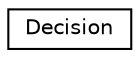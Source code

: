 digraph "Graphical Class Hierarchy"
{
  edge [fontname="Helvetica",fontsize="10",labelfontname="Helvetica",labelfontsize="10"];
  node [fontname="Helvetica",fontsize="10",shape=record];
  rankdir="LR";
  Node0 [label="Decision",height=0.2,width=0.4,color="black", fillcolor="white", style="filled",URL="$classDecision.html",tooltip="Container for an Action, that can be performed when it seems useful. "];
}
